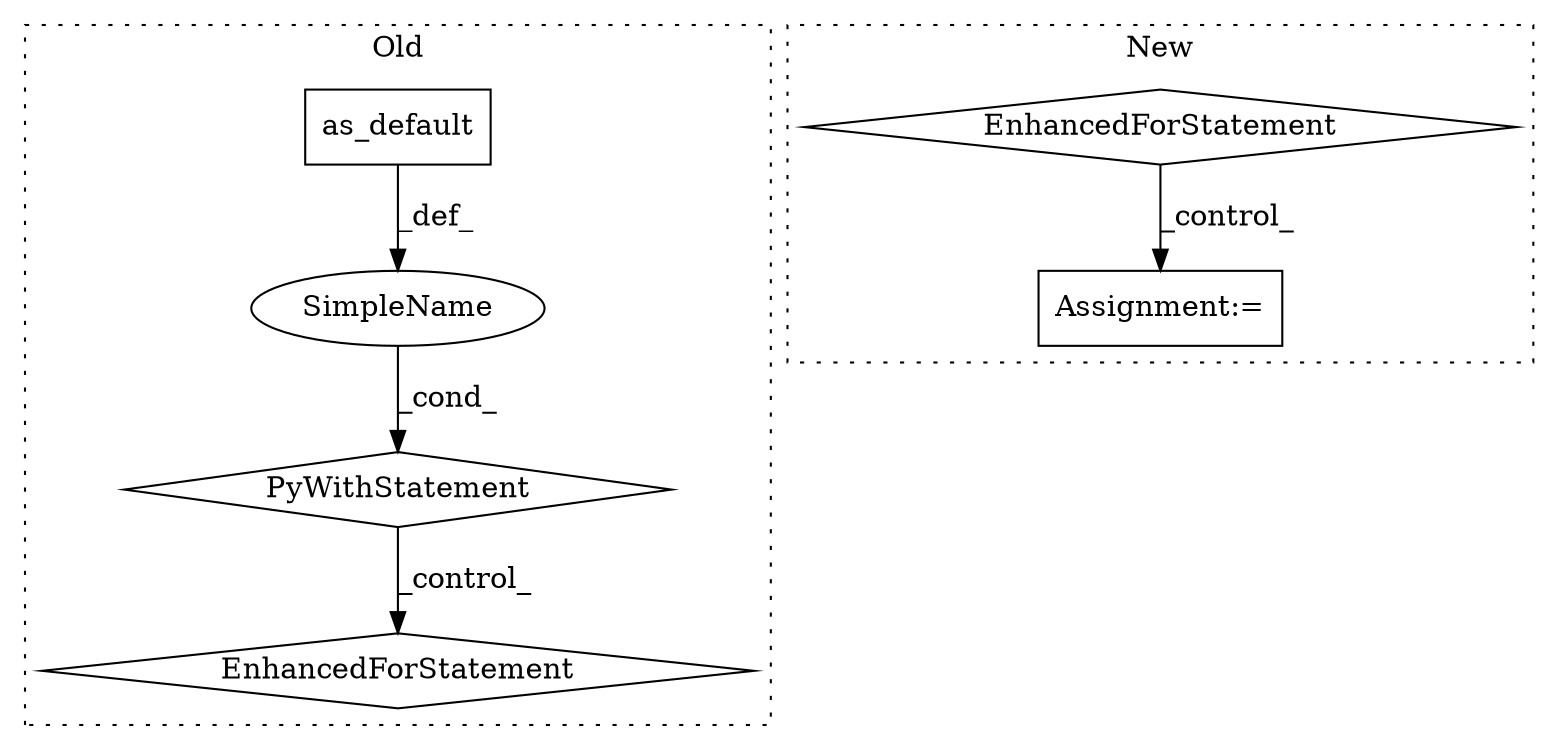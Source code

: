 digraph G {
subgraph cluster0 {
1 [label="as_default" a="32" s="6030" l="12" shape="box"];
3 [label="EnhancedForStatement" a="70" s="6690,6817" l="83,2" shape="diamond"];
4 [label="SimpleName" a="42" s="" l="" shape="ellipse"];
5 [label="PyWithStatement" a="104" s="6008,6042" l="10,2" shape="diamond"];
label = "Old";
style="dotted";
}
subgraph cluster1 {
2 [label="EnhancedForStatement" a="70" s="6165,6252" l="61,2" shape="diamond"];
6 [label="Assignment:=" a="7" s="6304" l="1" shape="box"];
label = "New";
style="dotted";
}
1 -> 4 [label="_def_"];
2 -> 6 [label="_control_"];
4 -> 5 [label="_cond_"];
5 -> 3 [label="_control_"];
}